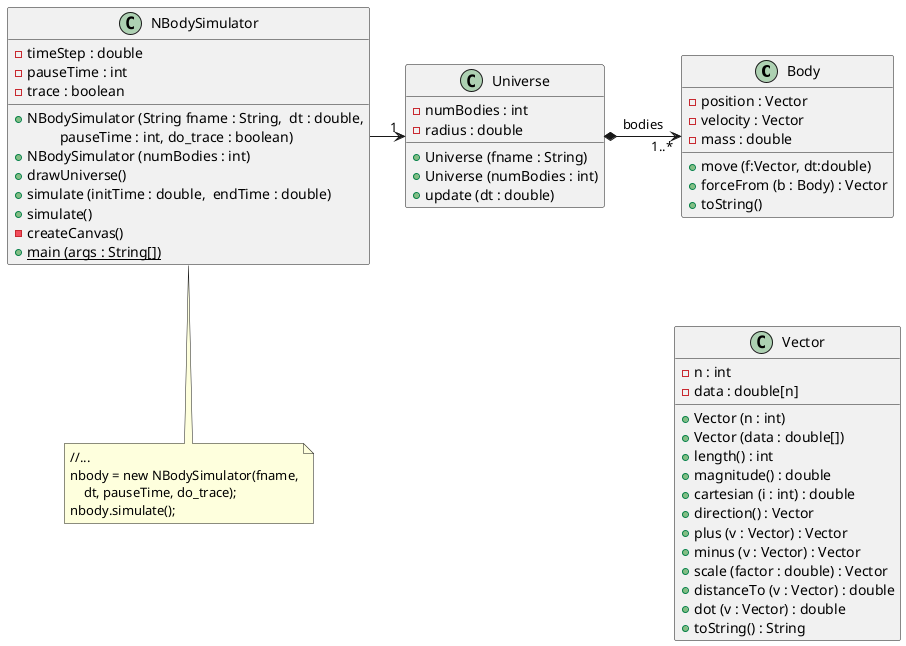 @startuml

class Body {
- position : Vector
- velocity : Vector
- mass : double
+ move (f:Vector, dt:double)
+ forceFrom (b : Body) : Vector
+ toString()
}

class Universe {
- numBodies : int
- radius : double
+ Universe (fname : String)
+ Universe (numBodies : int)
+ update (dt : double)
}

class NBodySimulator {
- timeStep : double
- pauseTime : int
- trace : boolean
+ NBodySimulator (String fname : String,  dt : double,
      \t pauseTime : int, do_trace : boolean)
+ NBodySimulator (numBodies : int)
+ drawUniverse()
+ simulate (initTime : double,  endTime : double)
+ simulate()
- createCanvas()
+ {static} main (args : String[])
}


Universe *-> "1..*" Body : bodies
NBodySimulator -> "1" Universe

note bottom of NBodySimulator
//...
nbody = new NBodySimulator(fname,
    dt, pauseTime, do_trace);
nbody.simulate();
end note

class Vector {
- n : int
- data : double[n]
+ Vector (n : int)
+ Vector (data : double[])
+ length() : int
+ magnitude() : double
+ cartesian (i : int) : double
+ direction() : Vector
+ plus (v : Vector) : Vector
+ minus (v : Vector) : Vector
+ scale (factor : double) : Vector
+ distanceTo (v : Vector) : double
+ dot (v : Vector) : double
+ toString() : String
}

Vector -[hidden]up-> Body
@enduml